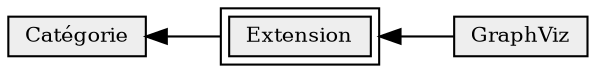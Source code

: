 digraph a {
size="8,20";
rankdir=LR;
node [height=0 style="filled", shape="box", font="Helvetica-Bold", fontsize="10", color="#00000"];
"Extension" -> "GraphViz" [dir=back];
"Catégorie" -> "Extension" [dir=back];
"Catégorie" [URL="http://smw.learning-socle.org/index.php/Cat%C3%A9gorie:Cat%C3%A9gorie",peripheries=1,label="Catégorie",fillcolor="#EEEEEE"];
"Extension" [URL="http://smw.learning-socle.org/index.php/Cat%C3%A9gorie:Extension",peripheries=2,label="Extension",fillcolor="#EEEEEE"];
"GraphViz" [URL="http://smw.learning-socle.org/index.php/Cat%C3%A9gorie:GraphViz",peripheries=1,label="GraphViz",fillcolor="#EEEEEE"];
}
